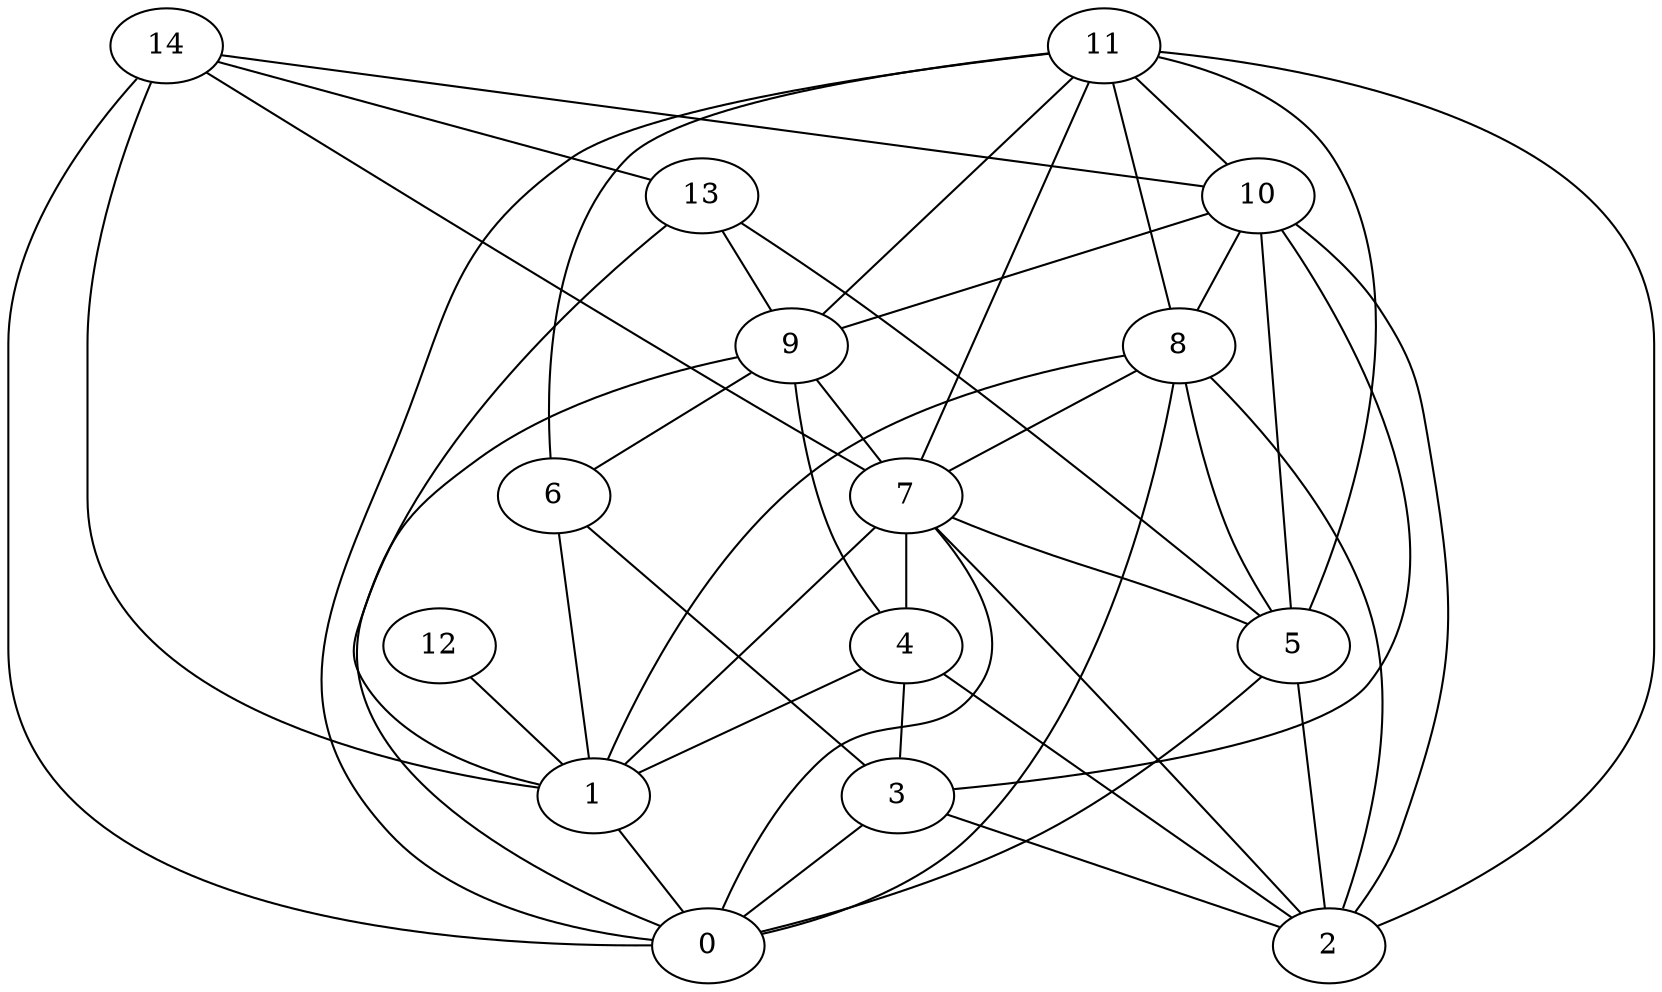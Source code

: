digraph "sensornet-topology" {
label = "";
rankdir="BT";"0"->"1" [arrowhead = "both"] 
"0"->"3" [arrowhead = "both"] 
"0"->"5" [arrowhead = "both"] 
"0"->"7" [arrowhead = "both"] 
"0"->"8" [arrowhead = "both"] 
"0"->"9" [arrowhead = "both"] 
"0"->"11" [arrowhead = "both"] 
"0"->"14" [arrowhead = "both"] 
"1"->"4" [arrowhead = "both"] 
"1"->"6" [arrowhead = "both"] 
"1"->"7" [arrowhead = "both"] 
"1"->"8" [arrowhead = "both"] 
"1"->"12" [arrowhead = "both"] 
"1"->"13" [arrowhead = "both"] 
"1"->"14" [arrowhead = "both"] 
"2"->"3" [arrowhead = "both"] 
"2"->"4" [arrowhead = "both"] 
"2"->"5" [arrowhead = "both"] 
"2"->"7" [arrowhead = "both"] 
"2"->"8" [arrowhead = "both"] 
"2"->"10" [arrowhead = "both"] 
"2"->"11" [arrowhead = "both"] 
"3"->"4" [arrowhead = "both"] 
"3"->"6" [arrowhead = "both"] 
"3"->"10" [arrowhead = "both"] 
"4"->"7" [arrowhead = "both"] 
"4"->"9" [arrowhead = "both"] 
"5"->"7" [arrowhead = "both"] 
"5"->"8" [arrowhead = "both"] 
"5"->"10" [arrowhead = "both"] 
"5"->"11" [arrowhead = "both"] 
"5"->"13" [arrowhead = "both"] 
"6"->"9" [arrowhead = "both"] 
"6"->"11" [arrowhead = "both"] 
"7"->"8" [arrowhead = "both"] 
"7"->"9" [arrowhead = "both"] 
"7"->"11" [arrowhead = "both"] 
"7"->"14" [arrowhead = "both"] 
"8"->"10" [arrowhead = "both"] 
"8"->"11" [arrowhead = "both"] 
"9"->"10" [arrowhead = "both"] 
"9"->"11" [arrowhead = "both"] 
"9"->"13" [arrowhead = "both"] 
"10"->"11" [arrowhead = "both"] 
"10"->"14" [arrowhead = "both"] 
"13"->"14" [arrowhead = "both"] 
}